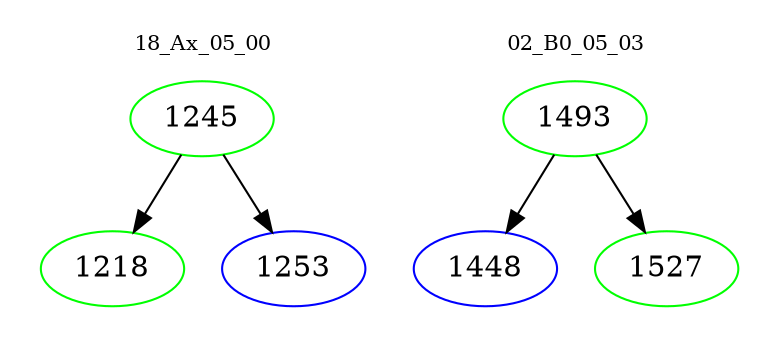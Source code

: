digraph{
subgraph cluster_0 {
color = white
label = "18_Ax_05_00";
fontsize=10;
T0_1245 [label="1245", color="green"]
T0_1245 -> T0_1218 [color="black"]
T0_1218 [label="1218", color="green"]
T0_1245 -> T0_1253 [color="black"]
T0_1253 [label="1253", color="blue"]
}
subgraph cluster_1 {
color = white
label = "02_B0_05_03";
fontsize=10;
T1_1493 [label="1493", color="green"]
T1_1493 -> T1_1448 [color="black"]
T1_1448 [label="1448", color="blue"]
T1_1493 -> T1_1527 [color="black"]
T1_1527 [label="1527", color="green"]
}
}
